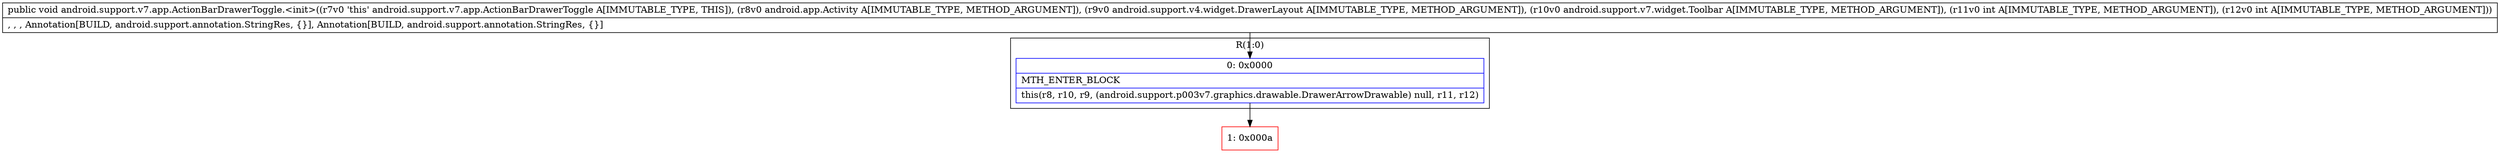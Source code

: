 digraph "CFG forandroid.support.v7.app.ActionBarDrawerToggle.\<init\>(Landroid\/app\/Activity;Landroid\/support\/v4\/widget\/DrawerLayout;Landroid\/support\/v7\/widget\/Toolbar;II)V" {
subgraph cluster_Region_733325490 {
label = "R(1:0)";
node [shape=record,color=blue];
Node_0 [shape=record,label="{0\:\ 0x0000|MTH_ENTER_BLOCK\l|this(r8, r10, r9, (android.support.p003v7.graphics.drawable.DrawerArrowDrawable) null, r11, r12)\l}"];
}
Node_1 [shape=record,color=red,label="{1\:\ 0x000a}"];
MethodNode[shape=record,label="{public void android.support.v7.app.ActionBarDrawerToggle.\<init\>((r7v0 'this' android.support.v7.app.ActionBarDrawerToggle A[IMMUTABLE_TYPE, THIS]), (r8v0 android.app.Activity A[IMMUTABLE_TYPE, METHOD_ARGUMENT]), (r9v0 android.support.v4.widget.DrawerLayout A[IMMUTABLE_TYPE, METHOD_ARGUMENT]), (r10v0 android.support.v7.widget.Toolbar A[IMMUTABLE_TYPE, METHOD_ARGUMENT]), (r11v0 int A[IMMUTABLE_TYPE, METHOD_ARGUMENT]), (r12v0 int A[IMMUTABLE_TYPE, METHOD_ARGUMENT]))  | , , , Annotation[BUILD, android.support.annotation.StringRes, \{\}], Annotation[BUILD, android.support.annotation.StringRes, \{\}]\l}"];
MethodNode -> Node_0;
Node_0 -> Node_1;
}

